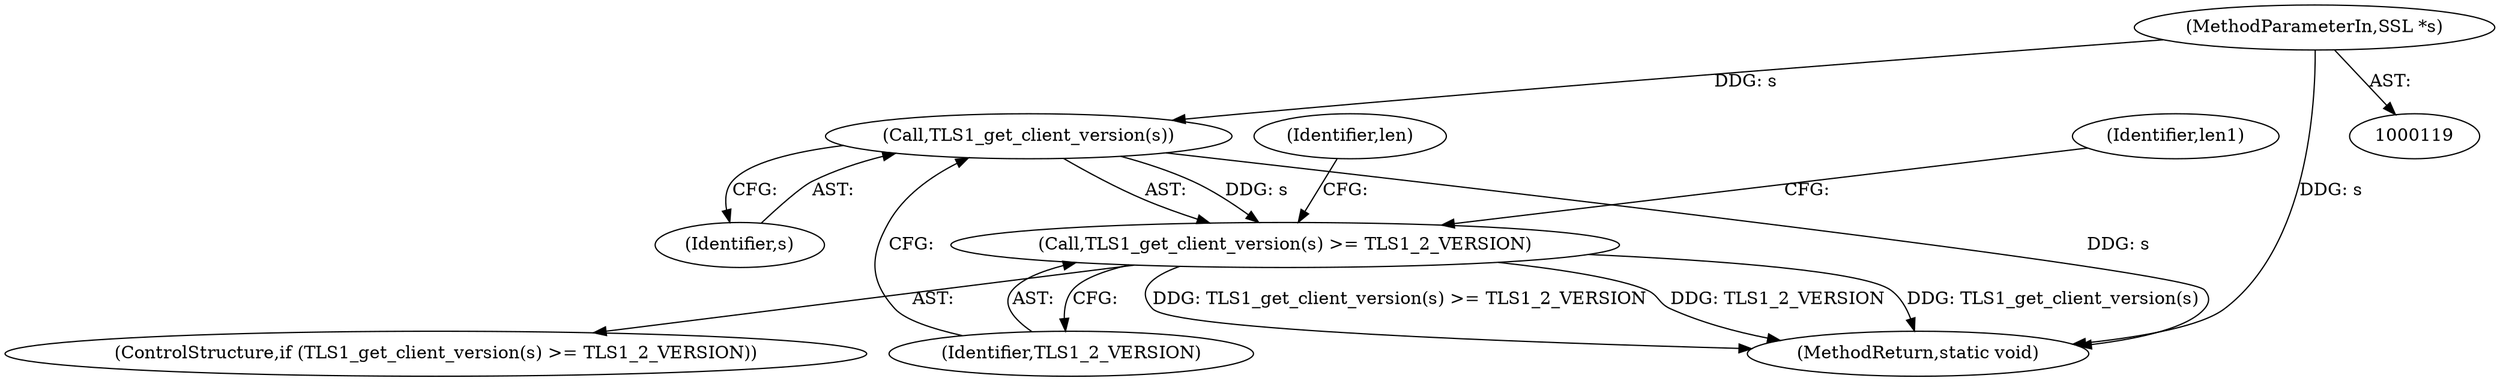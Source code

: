 digraph "0_openssl_a004e72b95835136d3f1ea90517f706c24c03da7_1@pointer" {
"1000120" [label="(MethodParameterIn,SSL *s)"];
"1000168" [label="(Call,TLS1_get_client_version(s))"];
"1000167" [label="(Call,TLS1_get_client_version(s) >= TLS1_2_VERSION)"];
"1000166" [label="(ControlStructure,if (TLS1_get_client_version(s) >= TLS1_2_VERSION))"];
"1000238" [label="(MethodReturn,static void)"];
"1000168" [label="(Call,TLS1_get_client_version(s))"];
"1000169" [label="(Identifier,s)"];
"1000174" [label="(Identifier,len1)"];
"1000213" [label="(Identifier,len)"];
"1000120" [label="(MethodParameterIn,SSL *s)"];
"1000167" [label="(Call,TLS1_get_client_version(s) >= TLS1_2_VERSION)"];
"1000170" [label="(Identifier,TLS1_2_VERSION)"];
"1000120" -> "1000119"  [label="AST: "];
"1000120" -> "1000238"  [label="DDG: s"];
"1000120" -> "1000168"  [label="DDG: s"];
"1000168" -> "1000167"  [label="AST: "];
"1000168" -> "1000169"  [label="CFG: "];
"1000169" -> "1000168"  [label="AST: "];
"1000170" -> "1000168"  [label="CFG: "];
"1000168" -> "1000238"  [label="DDG: s"];
"1000168" -> "1000167"  [label="DDG: s"];
"1000167" -> "1000166"  [label="AST: "];
"1000167" -> "1000170"  [label="CFG: "];
"1000170" -> "1000167"  [label="AST: "];
"1000174" -> "1000167"  [label="CFG: "];
"1000213" -> "1000167"  [label="CFG: "];
"1000167" -> "1000238"  [label="DDG: TLS1_get_client_version(s)"];
"1000167" -> "1000238"  [label="DDG: TLS1_get_client_version(s) >= TLS1_2_VERSION"];
"1000167" -> "1000238"  [label="DDG: TLS1_2_VERSION"];
}

